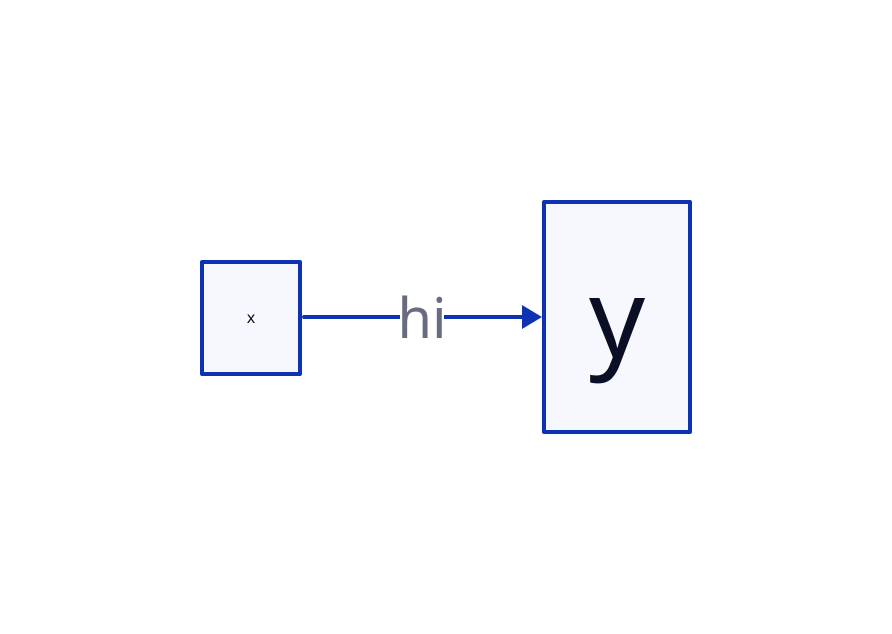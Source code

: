 direction: right
x -> y: hi {
  style: {
    font-size: 28
  }
}
x.style.font-size: 8
y.style.font-size: 55
